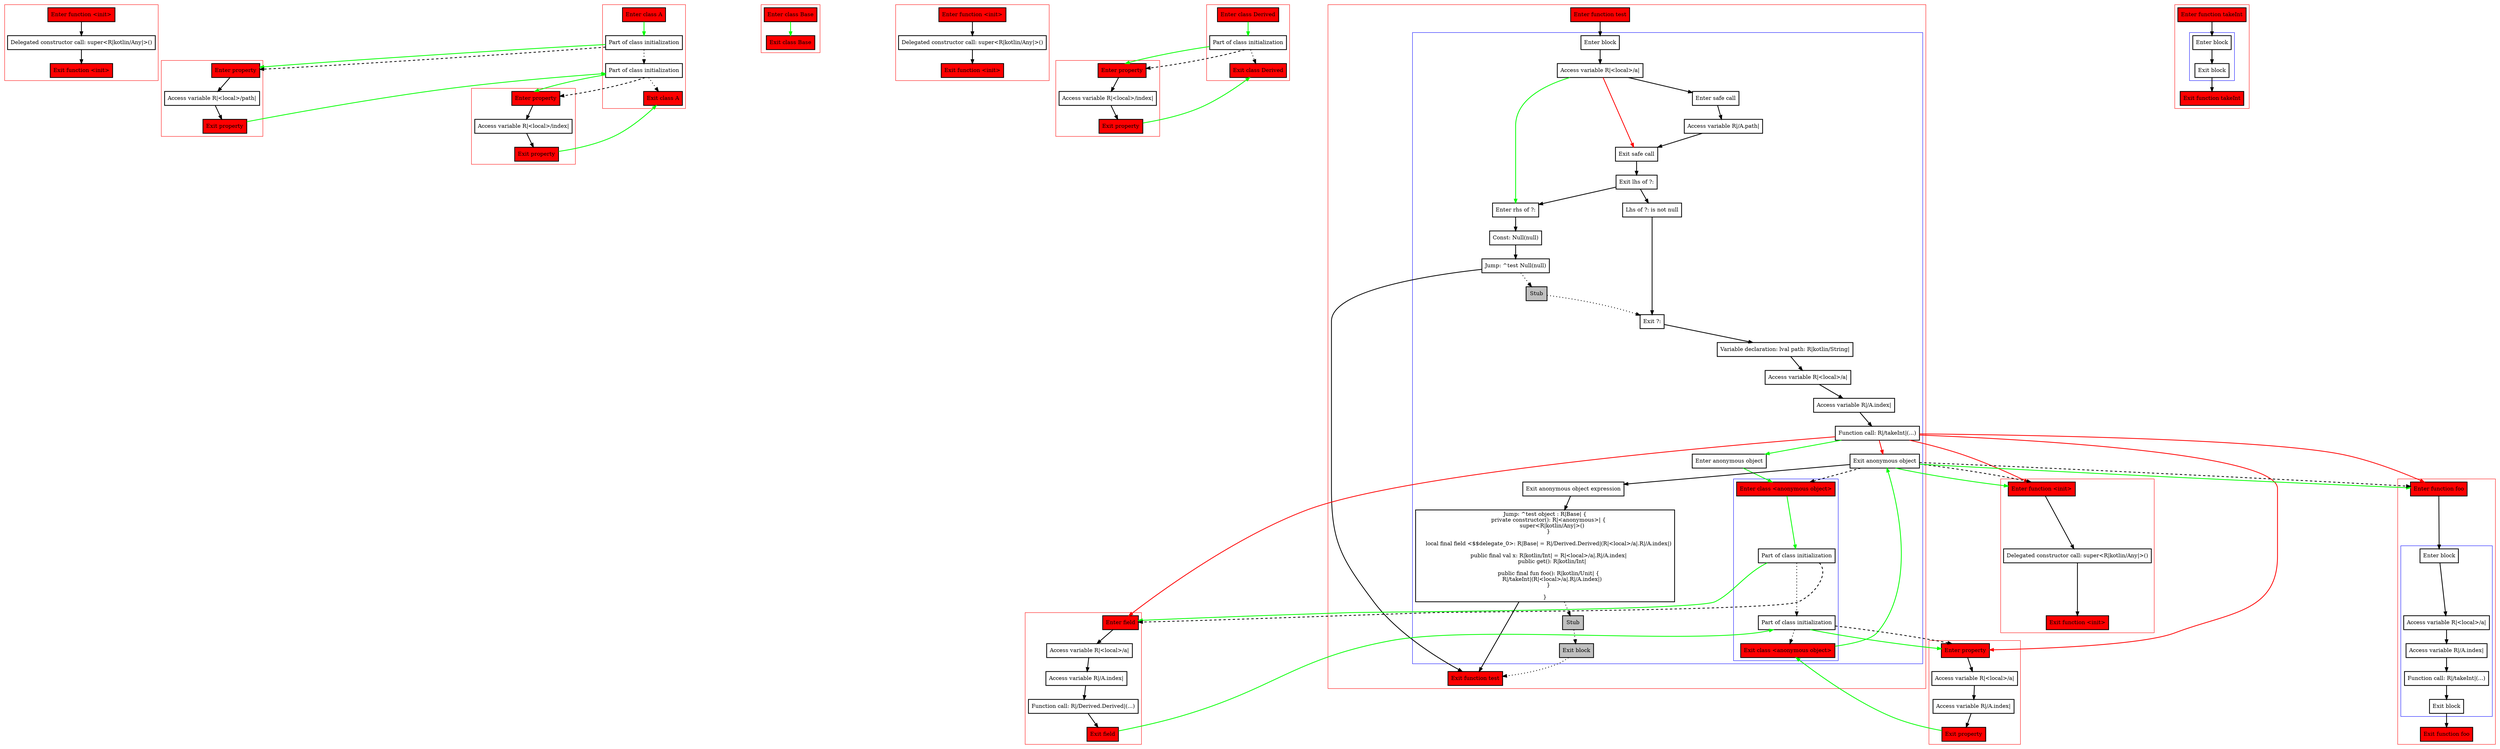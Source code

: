 digraph smartcastInByClause_kt {
    graph [nodesep=3]
    node [shape=box penwidth=2]
    edge [penwidth=2]

    subgraph cluster_0 {
        color=red
        0 [label="Enter function <init>" style="filled" fillcolor=red];
        1 [label="Delegated constructor call: super<R|kotlin/Any|>()"];
        2 [label="Exit function <init>" style="filled" fillcolor=red];
    }
    0 -> {1};
    1 -> {2};

    subgraph cluster_1 {
        color=red
        3 [label="Enter property" style="filled" fillcolor=red];
        4 [label="Access variable R|<local>/path|"];
        5 [label="Exit property" style="filled" fillcolor=red];
    }
    3 -> {4};
    4 -> {5};
    5 -> {11} [color=green];

    subgraph cluster_2 {
        color=red
        6 [label="Enter property" style="filled" fillcolor=red];
        7 [label="Access variable R|<local>/index|"];
        8 [label="Exit property" style="filled" fillcolor=red];
    }
    6 -> {7};
    7 -> {8};
    8 -> {12} [color=green];

    subgraph cluster_3 {
        color=red
        9 [label="Enter class A" style="filled" fillcolor=red];
        10 [label="Part of class initialization"];
        11 [label="Part of class initialization"];
        12 [label="Exit class A" style="filled" fillcolor=red];
    }
    9 -> {10} [color=green];
    10 -> {11} [style=dotted];
    10 -> {3} [color=green];
    10 -> {3} [style=dashed];
    11 -> {12} [style=dotted];
    11 -> {6} [color=green];
    11 -> {6} [style=dashed];

    subgraph cluster_4 {
        color=red
        13 [label="Enter class Base" style="filled" fillcolor=red];
        14 [label="Exit class Base" style="filled" fillcolor=red];
    }
    13 -> {14} [color=green];

    subgraph cluster_5 {
        color=red
        15 [label="Enter function <init>" style="filled" fillcolor=red];
        16 [label="Delegated constructor call: super<R|kotlin/Any|>()"];
        17 [label="Exit function <init>" style="filled" fillcolor=red];
    }
    15 -> {16};
    16 -> {17};

    subgraph cluster_6 {
        color=red
        18 [label="Enter property" style="filled" fillcolor=red];
        19 [label="Access variable R|<local>/index|"];
        20 [label="Exit property" style="filled" fillcolor=red];
    }
    18 -> {19};
    19 -> {20};
    20 -> {23} [color=green];

    subgraph cluster_7 {
        color=red
        21 [label="Enter class Derived" style="filled" fillcolor=red];
        22 [label="Part of class initialization"];
        23 [label="Exit class Derived" style="filled" fillcolor=red];
    }
    21 -> {22} [color=green];
    22 -> {23} [style=dotted];
    22 -> {18} [color=green];
    22 -> {18} [style=dashed];

    subgraph cluster_8 {
        color=red
        24 [label="Enter function test" style="filled" fillcolor=red];
        subgraph cluster_9 {
            color=blue
            25 [label="Enter block"];
            26 [label="Access variable R|<local>/a|"];
            27 [label="Enter safe call"];
            28 [label="Access variable R|/A.path|"];
            29 [label="Exit safe call"];
            30 [label="Exit lhs of ?:"];
            31 [label="Enter rhs of ?:"];
            32 [label="Const: Null(null)"];
            33 [label="Jump: ^test Null(null)"];
            34 [label="Stub" style="filled" fillcolor=gray];
            35 [label="Lhs of ?: is not null"];
            36 [label="Exit ?:"];
            37 [label="Variable declaration: lval path: R|kotlin/String|"];
            38 [label="Access variable R|<local>/a|"];
            39 [label="Access variable R|/A.index|"];
            40 [label="Function call: R|/takeInt|(...)"];
            47 [label="Enter anonymous object"];
            subgraph cluster_10 {
                color=blue
                48 [label="Enter class <anonymous object>" style="filled" fillcolor=red];
                49 [label="Part of class initialization"];
                50 [label="Part of class initialization"];
                51 [label="Exit class <anonymous object>" style="filled" fillcolor=red];
            }
            41 [label="Exit anonymous object"];
            42 [label="Exit anonymous object expression"];
            43 [label="Jump: ^test object : R|Base| {
    private constructor(): R|<anonymous>| {
        super<R|kotlin/Any|>()
    }

    local final field <$$delegate_0>: R|Base| = R|/Derived.Derived|(R|<local>/a|.R|/A.index|)

    public final val x: R|kotlin/Int| = R|<local>/a|.R|/A.index|
        public get(): R|kotlin/Int|

    public final fun foo(): R|kotlin/Unit| {
        R|/takeInt|(R|<local>/a|.R|/A.index|)
    }

}
"];
            44 [label="Stub" style="filled" fillcolor=gray];
            45 [label="Exit block" style="filled" fillcolor=gray];
        }
        46 [label="Exit function test" style="filled" fillcolor=red];
    }
    24 -> {25};
    25 -> {26};
    26 -> {27};
    26 -> {29} [color=red];
    26 -> {31} [color=green];
    27 -> {28};
    28 -> {29};
    29 -> {30};
    30 -> {35 31};
    31 -> {32};
    32 -> {33};
    33 -> {46};
    33 -> {34} [style=dotted];
    34 -> {36} [style=dotted];
    35 -> {36};
    36 -> {37};
    37 -> {38};
    38 -> {39};
    39 -> {40};
    40 -> {52 55 60 64 41} [color=red];
    40 -> {47} [color=green];
    41 -> {42};
    41 -> {52 64} [color=green];
    41 -> {52 64 48} [style=dashed];
    42 -> {43};
    43 -> {46};
    43 -> {44} [style=dotted];
    44 -> {45} [style=dotted];
    45 -> {46} [style=dotted];
    47 -> {48} [color=green];
    48 -> {49} [color=green];
    49 -> {50} [style=dotted];
    49 -> {55} [color=green];
    49 -> {55} [style=dashed];
    50 -> {51} [style=dotted];
    50 -> {60} [color=green];
    50 -> {60} [style=dashed];
    51 -> {41} [color=green];

    subgraph cluster_11 {
        color=red
        52 [label="Enter function <init>" style="filled" fillcolor=red];
        53 [label="Delegated constructor call: super<R|kotlin/Any|>()"];
        54 [label="Exit function <init>" style="filled" fillcolor=red];
    }
    52 -> {53};
    53 -> {54};

    subgraph cluster_12 {
        color=red
        55 [label="Enter field" style="filled" fillcolor=red];
        56 [label="Access variable R|<local>/a|"];
        57 [label="Access variable R|/A.index|"];
        58 [label="Function call: R|/Derived.Derived|(...)"];
        59 [label="Exit field" style="filled" fillcolor=red];
    }
    55 -> {56};
    56 -> {57};
    57 -> {58};
    58 -> {59};
    59 -> {50} [color=green];

    subgraph cluster_13 {
        color=red
        60 [label="Enter property" style="filled" fillcolor=red];
        61 [label="Access variable R|<local>/a|"];
        62 [label="Access variable R|/A.index|"];
        63 [label="Exit property" style="filled" fillcolor=red];
    }
    60 -> {61};
    61 -> {62};
    62 -> {63};
    63 -> {51} [color=green];

    subgraph cluster_14 {
        color=red
        64 [label="Enter function foo" style="filled" fillcolor=red];
        subgraph cluster_15 {
            color=blue
            65 [label="Enter block"];
            66 [label="Access variable R|<local>/a|"];
            67 [label="Access variable R|/A.index|"];
            68 [label="Function call: R|/takeInt|(...)"];
            69 [label="Exit block"];
        }
        70 [label="Exit function foo" style="filled" fillcolor=red];
    }
    64 -> {65};
    65 -> {66};
    66 -> {67};
    67 -> {68};
    68 -> {69};
    69 -> {70};

    subgraph cluster_16 {
        color=red
        71 [label="Enter function takeInt" style="filled" fillcolor=red];
        subgraph cluster_17 {
            color=blue
            72 [label="Enter block"];
            73 [label="Exit block"];
        }
        74 [label="Exit function takeInt" style="filled" fillcolor=red];
    }
    71 -> {72};
    72 -> {73};
    73 -> {74};

}
